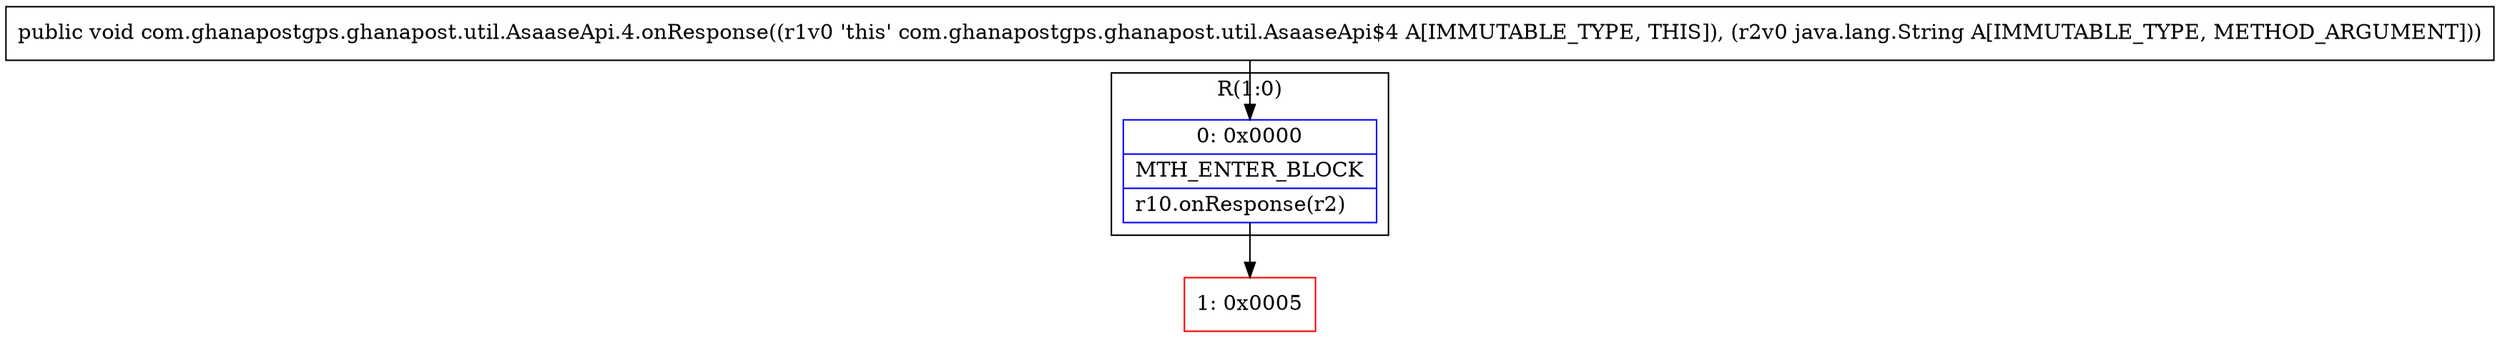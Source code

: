 digraph "CFG forcom.ghanapostgps.ghanapost.util.AsaaseApi.4.onResponse(Ljava\/lang\/String;)V" {
subgraph cluster_Region_698091495 {
label = "R(1:0)";
node [shape=record,color=blue];
Node_0 [shape=record,label="{0\:\ 0x0000|MTH_ENTER_BLOCK\l|r10.onResponse(r2)\l}"];
}
Node_1 [shape=record,color=red,label="{1\:\ 0x0005}"];
MethodNode[shape=record,label="{public void com.ghanapostgps.ghanapost.util.AsaaseApi.4.onResponse((r1v0 'this' com.ghanapostgps.ghanapost.util.AsaaseApi$4 A[IMMUTABLE_TYPE, THIS]), (r2v0 java.lang.String A[IMMUTABLE_TYPE, METHOD_ARGUMENT])) }"];
MethodNode -> Node_0;
Node_0 -> Node_1;
}

